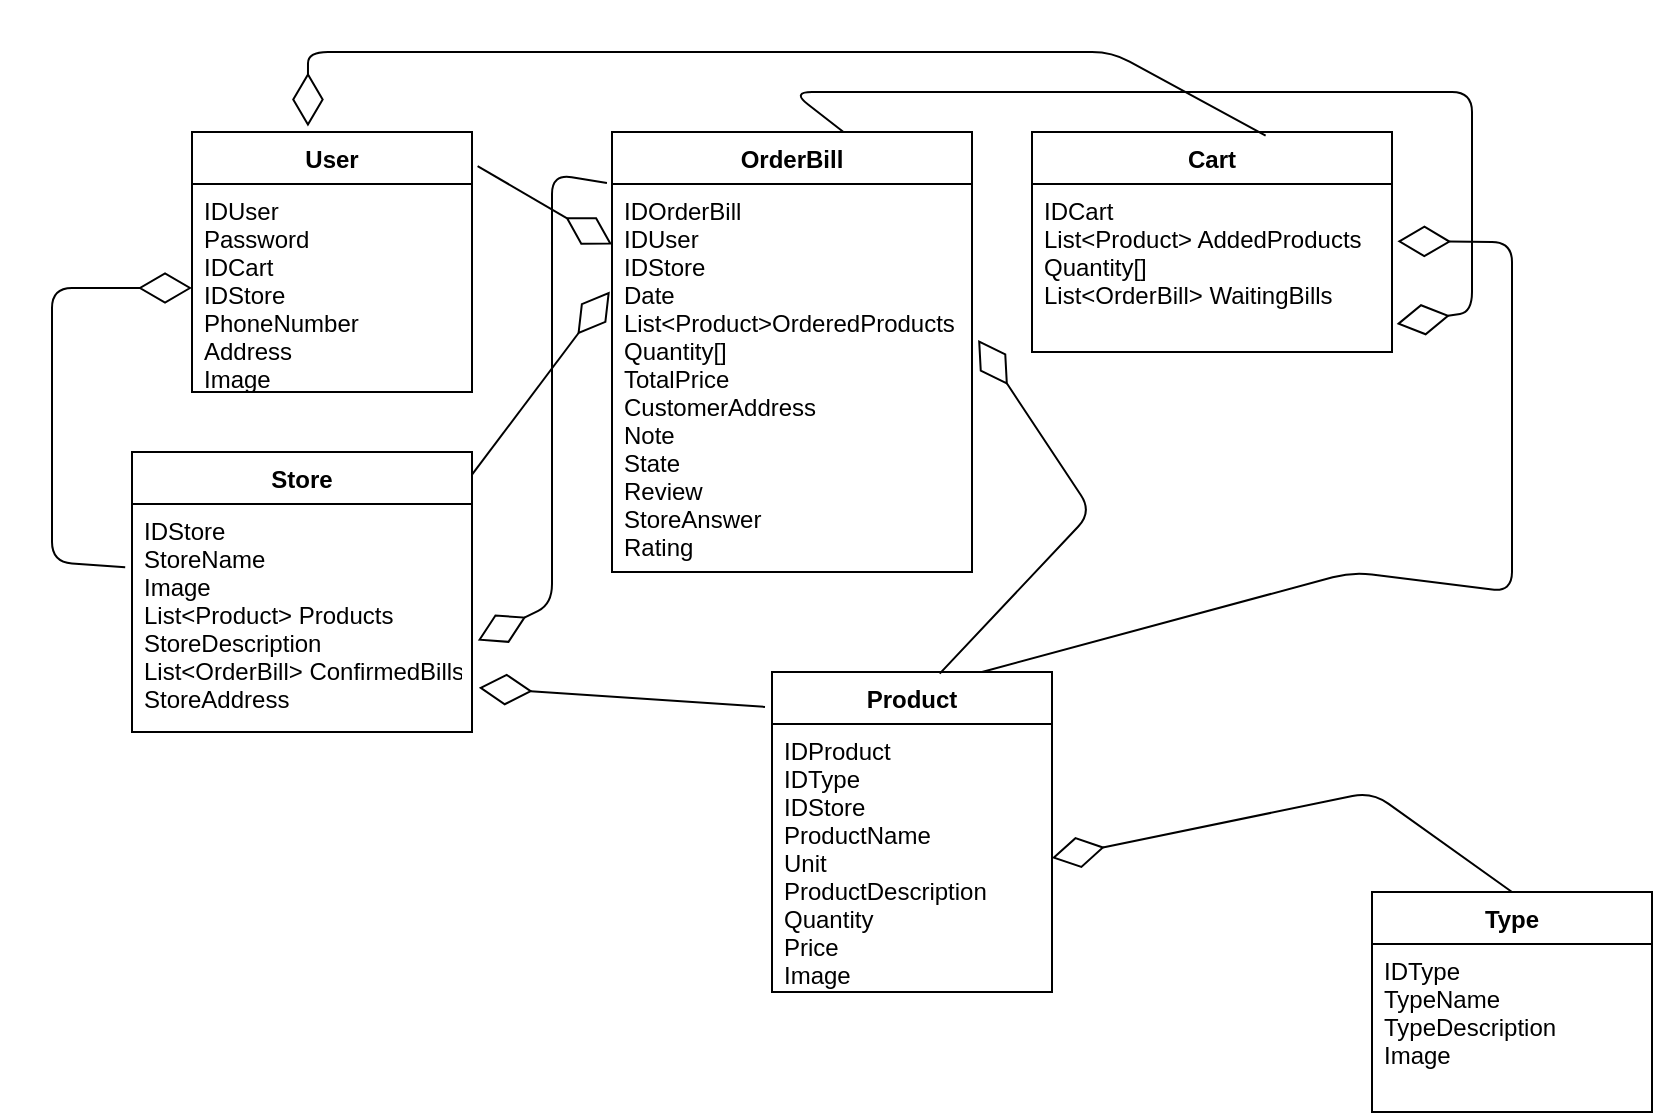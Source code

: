 <mxfile version="12.9.3" type="device"><diagram id="rKs1x2IcsGE6sFU8fceE" name="Page-1"><mxGraphModel dx="957" dy="387" grid="1" gridSize="10" guides="1" tooltips="1" connect="1" arrows="1" fold="1" page="1" pageScale="1" pageWidth="850" pageHeight="1100" math="0" shadow="0"><root><mxCell id="0"/><mxCell id="1" parent="0"/><mxCell id="-LgDs1lXU4rZmwzBR6Ap-17" value="" style="endArrow=diamondThin;endFill=0;endSize=24;html=1;exitX=0.649;exitY=0.017;exitDx=0;exitDy=0;exitPerimeter=0;entryX=0.414;entryY=-0.021;entryDx=0;entryDy=0;entryPerimeter=0;" parent="1" source="-LgDs1lXU4rZmwzBR6Ap-22" target="-LgDs1lXU4rZmwzBR6Ap-1" edge="1"><mxGeometry width="160" relative="1" as="geometry"><mxPoint x="590" y="70" as="sourcePoint"/><mxPoint x="170" y="50" as="targetPoint"/><Array as="points"><mxPoint x="570" y="50"/><mxPoint x="290" y="50"/><mxPoint x="168" y="50"/></Array></mxGeometry></mxCell><mxCell id="-LgDs1lXU4rZmwzBR6Ap-27" value="" style="endArrow=diamondThin;endFill=0;endSize=24;html=1;entryX=1.017;entryY=0.599;entryDx=0;entryDy=0;entryPerimeter=0;exitX=-0.014;exitY=0.116;exitDx=0;exitDy=0;exitPerimeter=0;" parent="1" source="-LgDs1lXU4rZmwzBR6Ap-5" target="-LgDs1lXU4rZmwzBR6Ap-10" edge="1"><mxGeometry width="160" relative="1" as="geometry"><mxPoint x="280" y="180" as="sourcePoint"/><mxPoint x="400" y="260" as="targetPoint"/><Array as="points"><mxPoint x="290" y="111"/><mxPoint x="290" y="326"/></Array></mxGeometry></mxCell><mxCell id="-LgDs1lXU4rZmwzBR6Ap-28" value="" style="endArrow=diamondThin;endFill=0;endSize=24;html=1;entryX=1.013;entryY=0.833;entryDx=0;entryDy=0;entryPerimeter=0;exitX=0.643;exitY=0;exitDx=0;exitDy=0;exitPerimeter=0;" parent="1" source="-LgDs1lXU4rZmwzBR6Ap-5" target="-LgDs1lXU4rZmwzBR6Ap-23" edge="1"><mxGeometry width="160" relative="1" as="geometry"><mxPoint x="420" y="70" as="sourcePoint"/><mxPoint x="660" y="170" as="targetPoint"/><Array as="points"><mxPoint x="410" y="70"/><mxPoint x="750" y="70"/><mxPoint x="750" y="130"/><mxPoint x="750" y="180"/></Array></mxGeometry></mxCell><mxCell id="-LgDs1lXU4rZmwzBR6Ap-29" value="" style="endArrow=diamondThin;endFill=0;endSize=24;html=1;exitX=1.02;exitY=0.131;exitDx=0;exitDy=0;exitPerimeter=0;entryX=0;entryY=0.156;entryDx=0;entryDy=0;entryPerimeter=0;" parent="1" source="-LgDs1lXU4rZmwzBR6Ap-1" target="-LgDs1lXU4rZmwzBR6Ap-6" edge="1"><mxGeometry width="160" relative="1" as="geometry"><mxPoint x="290" y="230" as="sourcePoint"/><mxPoint x="450" y="230" as="targetPoint"/></mxGeometry></mxCell><mxCell id="-LgDs1lXU4rZmwzBR6Ap-30" value="" style="endArrow=diamondThin;endFill=0;endSize=24;html=1;exitX=1;exitY=0.081;exitDx=0;exitDy=0;exitPerimeter=0;entryX=-0.006;entryY=0.277;entryDx=0;entryDy=0;entryPerimeter=0;" parent="1" source="-LgDs1lXU4rZmwzBR6Ap-9" target="-LgDs1lXU4rZmwzBR6Ap-6" edge="1"><mxGeometry width="160" relative="1" as="geometry"><mxPoint x="290" y="230" as="sourcePoint"/><mxPoint x="450" y="230" as="targetPoint"/></mxGeometry></mxCell><mxCell id="-LgDs1lXU4rZmwzBR6Ap-31" value="" style="endArrow=diamondThin;endFill=0;endSize=24;html=1;exitX=0.75;exitY=0;exitDx=0;exitDy=0;entryX=1.015;entryY=0.341;entryDx=0;entryDy=0;entryPerimeter=0;" parent="1" source="-LgDs1lXU4rZmwzBR6Ap-13" target="-LgDs1lXU4rZmwzBR6Ap-23" edge="1"><mxGeometry width="160" relative="1" as="geometry"><mxPoint x="250" y="290" as="sourcePoint"/><mxPoint x="770" y="140" as="targetPoint"/><Array as="points"><mxPoint x="690" y="310"/><mxPoint x="770" y="320"/><mxPoint x="770" y="145"/></Array></mxGeometry></mxCell><mxCell id="-LgDs1lXU4rZmwzBR6Ap-33" value="" style="endArrow=diamondThin;endFill=0;endSize=24;html=1;entryX=0;entryY=0.5;entryDx=0;entryDy=0;exitX=-0.02;exitY=0.277;exitDx=0;exitDy=0;exitPerimeter=0;" parent="1" source="-LgDs1lXU4rZmwzBR6Ap-10" target="-LgDs1lXU4rZmwzBR6Ap-2" edge="1"><mxGeometry width="160" relative="1" as="geometry"><mxPoint x="30" y="300" as="sourcePoint"/><mxPoint x="40" y="130" as="targetPoint"/><Array as="points"><mxPoint x="40" y="305"/><mxPoint x="40" y="168"/></Array></mxGeometry></mxCell><mxCell id="_a6kJd4WZzucU5QxkfM0-1" value="" style="endArrow=diamondThin;endFill=0;endSize=24;html=1;exitX=0.5;exitY=0;exitDx=0;exitDy=0;entryX=1;entryY=0.5;entryDx=0;entryDy=0;" parent="1" source="-LgDs1lXU4rZmwzBR6Ap-15" target="-LgDs1lXU4rZmwzBR6Ap-14" edge="1"><mxGeometry width="160" relative="1" as="geometry"><mxPoint x="420" y="430" as="sourcePoint"/><mxPoint x="580" y="430" as="targetPoint"/><Array as="points"><mxPoint x="700" y="420"/></Array></mxGeometry></mxCell><mxCell id="_a6kJd4WZzucU5QxkfM0-2" value="" style="endArrow=diamondThin;endFill=0;endSize=24;html=1;exitX=0.599;exitY=0.005;exitDx=0;exitDy=0;exitPerimeter=0;entryX=1.017;entryY=0.402;entryDx=0;entryDy=0;entryPerimeter=0;" parent="1" source="-LgDs1lXU4rZmwzBR6Ap-13" target="-LgDs1lXU4rZmwzBR6Ap-6" edge="1"><mxGeometry width="160" relative="1" as="geometry"><mxPoint x="420" y="430" as="sourcePoint"/><mxPoint x="580" y="270" as="targetPoint"/><Array as="points"><mxPoint x="560" y="280"/></Array></mxGeometry></mxCell><mxCell id="-LgDs1lXU4rZmwzBR6Ap-1" value="User" style="swimlane;fontStyle=1;childLayout=stackLayout;horizontal=1;startSize=26;fillColor=none;horizontalStack=0;resizeParent=1;resizeParentMax=0;resizeLast=0;collapsible=1;marginBottom=0;" parent="1" vertex="1"><mxGeometry x="110" y="90" width="140" height="130" as="geometry"/></mxCell><mxCell id="-LgDs1lXU4rZmwzBR6Ap-2" value="IDUser&#10;Password&#10;IDCart&#10;IDStore&#10;PhoneNumber&#10;Address&#10;Image" style="text;strokeColor=none;fillColor=none;align=left;verticalAlign=top;spacingLeft=4;spacingRight=4;overflow=hidden;rotatable=0;points=[[0,0.5],[1,0.5]];portConstraint=eastwest;" parent="-LgDs1lXU4rZmwzBR6Ap-1" vertex="1"><mxGeometry y="26" width="140" height="104" as="geometry"/></mxCell><mxCell id="-LgDs1lXU4rZmwzBR6Ap-5" value="OrderBill" style="swimlane;fontStyle=1;childLayout=stackLayout;horizontal=1;startSize=26;fillColor=none;horizontalStack=0;resizeParent=1;resizeParentMax=0;resizeLast=0;collapsible=1;marginBottom=0;" parent="1" vertex="1"><mxGeometry x="320" y="90" width="180" height="220" as="geometry"/></mxCell><mxCell id="-LgDs1lXU4rZmwzBR6Ap-6" value="IDOrderBill&#10;IDUser&#10;IDStore&#10;Date&#10;List&lt;Product&gt;OrderedProducts&#10;Quantity[]&#10;TotalPrice&#10;CustomerAddress&#10;Note&#10;State&#10;Review&#10;StoreAnswer&#10;Rating&#10;&#10;&#10;&#10;" style="text;strokeColor=none;fillColor=none;align=left;verticalAlign=top;spacingLeft=4;spacingRight=4;overflow=hidden;rotatable=0;points=[[0,0.5],[1,0.5]];portConstraint=eastwest;" parent="-LgDs1lXU4rZmwzBR6Ap-5" vertex="1"><mxGeometry y="26" width="180" height="194" as="geometry"/></mxCell><mxCell id="-LgDs1lXU4rZmwzBR6Ap-9" value="Store" style="swimlane;fontStyle=1;childLayout=stackLayout;horizontal=1;startSize=26;fillColor=none;horizontalStack=0;resizeParent=1;resizeParentMax=0;resizeLast=0;collapsible=1;marginBottom=0;" parent="1" vertex="1"><mxGeometry x="80" y="250" width="170" height="140" as="geometry"/></mxCell><mxCell id="-LgDs1lXU4rZmwzBR6Ap-10" value="IDStore&#10;StoreName&#10;Image&#10;List&lt;Product&gt; Products&#10;StoreDescription&#10;List&lt;OrderBill&gt; ConfirmedBills&#10;StoreAddress&#10;" style="text;strokeColor=none;fillColor=none;align=left;verticalAlign=top;spacingLeft=4;spacingRight=4;overflow=hidden;rotatable=0;points=[[0,0.5],[1,0.5]];portConstraint=eastwest;" parent="-LgDs1lXU4rZmwzBR6Ap-9" vertex="1"><mxGeometry y="26" width="170" height="114" as="geometry"/></mxCell><mxCell id="-LgDs1lXU4rZmwzBR6Ap-22" value="Cart" style="swimlane;fontStyle=1;childLayout=stackLayout;horizontal=1;startSize=26;fillColor=none;horizontalStack=0;resizeParent=1;resizeParentMax=0;resizeLast=0;collapsible=1;marginBottom=0;" parent="1" vertex="1"><mxGeometry x="530" y="90" width="180" height="110" as="geometry"/></mxCell><mxCell id="-LgDs1lXU4rZmwzBR6Ap-23" value="IDCart&#10;List&lt;Product&gt; AddedProducts&#10;Quantity[]&#10;List&lt;OrderBill&gt; WaitingBills&#10;&#10;" style="text;strokeColor=none;fillColor=none;align=left;verticalAlign=top;spacingLeft=4;spacingRight=4;overflow=hidden;rotatable=0;points=[[0,0.5],[1,0.5]];portConstraint=eastwest;" parent="-LgDs1lXU4rZmwzBR6Ap-22" vertex="1"><mxGeometry y="26" width="180" height="84" as="geometry"/></mxCell><mxCell id="-LgDs1lXU4rZmwzBR6Ap-13" value="Product" style="swimlane;fontStyle=1;childLayout=stackLayout;horizontal=1;startSize=26;fillColor=none;horizontalStack=0;resizeParent=1;resizeParentMax=0;resizeLast=0;collapsible=1;marginBottom=0;" parent="1" vertex="1"><mxGeometry x="400" y="360" width="140" height="160" as="geometry"/></mxCell><mxCell id="-LgDs1lXU4rZmwzBR6Ap-14" value="IDProduct&#10;IDType&#10;IDStore&#10;ProductName&#10;Unit&#10;ProductDescription&#10;Quantity&#10;Price&#10;Image&#10;&#10;&#10;" style="text;strokeColor=none;fillColor=none;align=left;verticalAlign=top;spacingLeft=4;spacingRight=4;overflow=hidden;rotatable=0;points=[[0,0.5],[1,0.5]];portConstraint=eastwest;" parent="-LgDs1lXU4rZmwzBR6Ap-13" vertex="1"><mxGeometry y="26" width="140" height="134" as="geometry"/></mxCell><mxCell id="-LgDs1lXU4rZmwzBR6Ap-15" value="Type" style="swimlane;fontStyle=1;childLayout=stackLayout;horizontal=1;startSize=26;fillColor=none;horizontalStack=0;resizeParent=1;resizeParentMax=0;resizeLast=0;collapsible=1;marginBottom=0;" parent="1" vertex="1"><mxGeometry x="700" y="470" width="140" height="110" as="geometry"/></mxCell><mxCell id="-LgDs1lXU4rZmwzBR6Ap-16" value="IDType&#10;TypeName&#10;TypeDescription&#10;Image&#10;" style="text;strokeColor=none;fillColor=none;align=left;verticalAlign=top;spacingLeft=4;spacingRight=4;overflow=hidden;rotatable=0;points=[[0,0.5],[1,0.5]];portConstraint=eastwest;" parent="-LgDs1lXU4rZmwzBR6Ap-15" vertex="1"><mxGeometry y="26" width="140" height="84" as="geometry"/></mxCell><mxCell id="iFVFxeqIZoRbeDjMgrU7-1" value="" style="endArrow=diamondThin;endFill=0;endSize=24;html=1;exitX=-0.025;exitY=0.109;exitDx=0;exitDy=0;exitPerimeter=0;entryX=1.02;entryY=0.806;entryDx=0;entryDy=0;entryPerimeter=0;" parent="1" source="-LgDs1lXU4rZmwzBR6Ap-13" target="-LgDs1lXU4rZmwzBR6Ap-10" edge="1"><mxGeometry width="160" relative="1" as="geometry"><mxPoint x="360" y="340" as="sourcePoint"/><mxPoint x="520" y="340" as="targetPoint"/></mxGeometry></mxCell></root></mxGraphModel></diagram></mxfile>